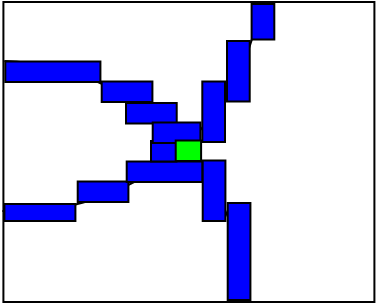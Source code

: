 <?xml version="1.0" encoding="UTF-8"?>
<dia:diagram xmlns:dia="http://www.lysator.liu.se/~alla/dia/">
  <dia:layer name="Background" visible="true" active="true">
    <dia:object type="Misc - Grid" version="0" id="O0">
      <dia:attribute name="obj_pos">
        <dia:point val="12.2,6.35"/>
      </dia:attribute>
      <dia:attribute name="obj_bb">
        <dia:rectangle val="12.15,6.3;30.8,21.4"/>
      </dia:attribute>
      <dia:attribute name="meta">
        <dia:composite type="dict"/>
      </dia:attribute>
      <dia:attribute name="elem_corner">
        <dia:point val="12.2,6.35"/>
      </dia:attribute>
      <dia:attribute name="elem_width">
        <dia:real val="18.55"/>
      </dia:attribute>
      <dia:attribute name="elem_height">
        <dia:real val="15"/>
      </dia:attribute>
      <dia:attribute name="line_width">
        <dia:real val="0.1"/>
      </dia:attribute>
      <dia:attribute name="line_colour">
        <dia:color val="#000000"/>
      </dia:attribute>
      <dia:attribute name="fill_colour">
        <dia:color val="#ffffff"/>
      </dia:attribute>
      <dia:attribute name="show_background">
        <dia:boolean val="true"/>
      </dia:attribute>
      <dia:attribute name="grid_rows">
        <dia:int val="15"/>
      </dia:attribute>
      <dia:attribute name="grid_cols">
        <dia:int val="15"/>
      </dia:attribute>
      <dia:attribute name="gridline_colour">
        <dia:color val="#7f7f7f"/>
      </dia:attribute>
      <dia:attribute name="gridline_width">
        <dia:real val="0.1"/>
      </dia:attribute>
    </dia:object>
    <dia:object type="Standard - Arc" version="0" id="O1">
      <dia:attribute name="obj_pos">
        <dia:point val="12.15,16.8"/>
      </dia:attribute>
      <dia:attribute name="obj_bb">
        <dia:rectangle val="12.08,6.33;25.12,16.873"/>
      </dia:attribute>
      <dia:attribute name="conn_endpoints">
        <dia:point val="12.15,16.8"/>
        <dia:point val="25.05,6.4"/>
      </dia:attribute>
      <dia:attribute name="curve_distance">
        <dia:real val="3.213"/>
      </dia:attribute>
      <dia:attribute name="line_width">
        <dia:real val="0.1"/>
      </dia:attribute>
    </dia:object>
    <dia:object type="Standard - Arc" version="0" id="O2">
      <dia:attribute name="obj_pos">
        <dia:point val="12.25,9.3"/>
      </dia:attribute>
      <dia:attribute name="obj_bb">
        <dia:rectangle val="12.179,9.229;24.371,21.271"/>
      </dia:attribute>
      <dia:attribute name="conn_endpoints">
        <dia:point val="12.25,9.3"/>
        <dia:point val="24.3,21.2"/>
      </dia:attribute>
      <dia:attribute name="curve_distance">
        <dia:real val="-3.339"/>
      </dia:attribute>
      <dia:attribute name="line_width">
        <dia:real val="0.1"/>
      </dia:attribute>
    </dia:object>
    <dia:object type="Standard - Box" version="0" id="O3">
      <dia:attribute name="obj_pos">
        <dia:point val="12.25,16.45"/>
      </dia:attribute>
      <dia:attribute name="obj_bb">
        <dia:rectangle val="12.2,16.4;15.85,17.35"/>
      </dia:attribute>
      <dia:attribute name="elem_corner">
        <dia:point val="12.25,16.45"/>
      </dia:attribute>
      <dia:attribute name="elem_width">
        <dia:real val="3.55"/>
      </dia:attribute>
      <dia:attribute name="elem_height">
        <dia:real val="0.85"/>
      </dia:attribute>
      <dia:attribute name="border_width">
        <dia:real val="0.1"/>
      </dia:attribute>
      <dia:attribute name="inner_color">
        <dia:color val="#0000ff"/>
      </dia:attribute>
      <dia:attribute name="show_background">
        <dia:boolean val="true"/>
      </dia:attribute>
    </dia:object>
    <dia:object type="Standard - Box" version="0" id="O4">
      <dia:attribute name="obj_pos">
        <dia:point val="15.915,15.325"/>
      </dia:attribute>
      <dia:attribute name="obj_bb">
        <dia:rectangle val="15.865,15.275;18.5,16.4"/>
      </dia:attribute>
      <dia:attribute name="elem_corner">
        <dia:point val="15.915,15.325"/>
      </dia:attribute>
      <dia:attribute name="elem_width">
        <dia:real val="2.535"/>
      </dia:attribute>
      <dia:attribute name="elem_height">
        <dia:real val="1.025"/>
      </dia:attribute>
      <dia:attribute name="border_width">
        <dia:real val="0.1"/>
      </dia:attribute>
      <dia:attribute name="inner_color">
        <dia:color val="#0000ff"/>
      </dia:attribute>
      <dia:attribute name="show_background">
        <dia:boolean val="true"/>
      </dia:attribute>
    </dia:object>
    <dia:object type="Standard - Box" version="0" id="O5">
      <dia:attribute name="obj_pos">
        <dia:point val="18.365,14.325"/>
      </dia:attribute>
      <dia:attribute name="obj_bb">
        <dia:rectangle val="18.315,14.275;22.2,15.4"/>
      </dia:attribute>
      <dia:attribute name="elem_corner">
        <dia:point val="18.365,14.325"/>
      </dia:attribute>
      <dia:attribute name="elem_width">
        <dia:real val="3.785"/>
      </dia:attribute>
      <dia:attribute name="elem_height">
        <dia:real val="1.025"/>
      </dia:attribute>
      <dia:attribute name="border_width">
        <dia:real val="0.1"/>
      </dia:attribute>
      <dia:attribute name="inner_color">
        <dia:color val="#0000ff"/>
      </dia:attribute>
      <dia:attribute name="show_background">
        <dia:boolean val="true"/>
      </dia:attribute>
    </dia:object>
    <dia:object type="Standard - Box" version="0" id="O6">
      <dia:attribute name="obj_pos">
        <dia:point val="19.58,13.3"/>
      </dia:attribute>
      <dia:attribute name="obj_bb">
        <dia:rectangle val="19.53,13.25;20.9,14.375"/>
      </dia:attribute>
      <dia:attribute name="elem_corner">
        <dia:point val="19.58,13.3"/>
      </dia:attribute>
      <dia:attribute name="elem_width">
        <dia:real val="1.27"/>
      </dia:attribute>
      <dia:attribute name="elem_height">
        <dia:real val="1.025"/>
      </dia:attribute>
      <dia:attribute name="border_width">
        <dia:real val="0.1"/>
      </dia:attribute>
      <dia:attribute name="inner_color">
        <dia:color val="#0000ff"/>
      </dia:attribute>
      <dia:attribute name="show_background">
        <dia:boolean val="true"/>
      </dia:attribute>
    </dia:object>
    <dia:object type="Standard - Box" version="0" id="O7">
      <dia:attribute name="obj_pos">
        <dia:point val="12.295,9.325"/>
      </dia:attribute>
      <dia:attribute name="obj_bb">
        <dia:rectangle val="12.245,9.275;17.1,10.4"/>
      </dia:attribute>
      <dia:attribute name="elem_corner">
        <dia:point val="12.295,9.325"/>
      </dia:attribute>
      <dia:attribute name="elem_width">
        <dia:real val="4.755"/>
      </dia:attribute>
      <dia:attribute name="elem_height">
        <dia:real val="1.025"/>
      </dia:attribute>
      <dia:attribute name="border_width">
        <dia:real val="0.1"/>
      </dia:attribute>
      <dia:attribute name="inner_color">
        <dia:color val="#0000ff"/>
      </dia:attribute>
      <dia:attribute name="show_background">
        <dia:boolean val="true"/>
      </dia:attribute>
    </dia:object>
    <dia:object type="Standard - Box" version="0" id="O8">
      <dia:attribute name="obj_pos">
        <dia:point val="17.115,10.325"/>
      </dia:attribute>
      <dia:attribute name="obj_bb">
        <dia:rectangle val="17.065,10.275;19.7,11.4"/>
      </dia:attribute>
      <dia:attribute name="elem_corner">
        <dia:point val="17.115,10.325"/>
      </dia:attribute>
      <dia:attribute name="elem_width">
        <dia:real val="2.535"/>
      </dia:attribute>
      <dia:attribute name="elem_height">
        <dia:real val="1.025"/>
      </dia:attribute>
      <dia:attribute name="border_width">
        <dia:real val="0.1"/>
      </dia:attribute>
      <dia:attribute name="inner_color">
        <dia:color val="#0000ff"/>
      </dia:attribute>
      <dia:attribute name="show_background">
        <dia:boolean val="true"/>
      </dia:attribute>
    </dia:object>
    <dia:object type="Standard - Box" version="0" id="O9">
      <dia:attribute name="obj_pos">
        <dia:point val="18.33,11.4"/>
      </dia:attribute>
      <dia:attribute name="obj_bb">
        <dia:rectangle val="18.28,11.35;20.915,12.475"/>
      </dia:attribute>
      <dia:attribute name="elem_corner">
        <dia:point val="18.33,11.4"/>
      </dia:attribute>
      <dia:attribute name="elem_width">
        <dia:real val="2.535"/>
      </dia:attribute>
      <dia:attribute name="elem_height">
        <dia:real val="1.025"/>
      </dia:attribute>
      <dia:attribute name="border_width">
        <dia:real val="0.1"/>
      </dia:attribute>
      <dia:attribute name="inner_color">
        <dia:color val="#0000ff"/>
      </dia:attribute>
      <dia:attribute name="show_background">
        <dia:boolean val="true"/>
      </dia:attribute>
    </dia:object>
    <dia:object type="Standard - Box" version="0" id="O10">
      <dia:attribute name="obj_pos">
        <dia:point val="19.665,12.375"/>
      </dia:attribute>
      <dia:attribute name="obj_bb">
        <dia:rectangle val="19.615,12.325;22.1,13.45"/>
      </dia:attribute>
      <dia:attribute name="elem_corner">
        <dia:point val="19.665,12.375"/>
      </dia:attribute>
      <dia:attribute name="elem_width">
        <dia:real val="2.385"/>
      </dia:attribute>
      <dia:attribute name="elem_height">
        <dia:real val="1.025"/>
      </dia:attribute>
      <dia:attribute name="border_width">
        <dia:real val="0.1"/>
      </dia:attribute>
      <dia:attribute name="inner_color">
        <dia:color val="#0000ff"/>
      </dia:attribute>
      <dia:attribute name="show_background">
        <dia:boolean val="true"/>
      </dia:attribute>
    </dia:object>
    <dia:object type="Standard - Box" version="0" id="O11">
      <dia:attribute name="obj_pos">
        <dia:point val="22.165,14.275"/>
      </dia:attribute>
      <dia:attribute name="obj_bb">
        <dia:rectangle val="22.115,14.225;23.35,17.35"/>
      </dia:attribute>
      <dia:attribute name="elem_corner">
        <dia:point val="22.165,14.275"/>
      </dia:attribute>
      <dia:attribute name="elem_width">
        <dia:real val="1.135"/>
      </dia:attribute>
      <dia:attribute name="elem_height">
        <dia:real val="3.025"/>
      </dia:attribute>
      <dia:attribute name="border_width">
        <dia:real val="0.1"/>
      </dia:attribute>
      <dia:attribute name="inner_color">
        <dia:color val="#0000ff"/>
      </dia:attribute>
      <dia:attribute name="show_background">
        <dia:boolean val="true"/>
      </dia:attribute>
    </dia:object>
    <dia:object type="Standard - Box" version="0" id="O12">
      <dia:attribute name="obj_pos">
        <dia:point val="23.415,16.4"/>
      </dia:attribute>
      <dia:attribute name="obj_bb">
        <dia:rectangle val="23.365,16.35;24.6,21.3"/>
      </dia:attribute>
      <dia:attribute name="elem_corner">
        <dia:point val="23.415,16.4"/>
      </dia:attribute>
      <dia:attribute name="elem_width">
        <dia:real val="1.135"/>
      </dia:attribute>
      <dia:attribute name="elem_height">
        <dia:real val="4.85"/>
      </dia:attribute>
      <dia:attribute name="border_width">
        <dia:real val="0.1"/>
      </dia:attribute>
      <dia:attribute name="inner_color">
        <dia:color val="#0000ff"/>
      </dia:attribute>
      <dia:attribute name="show_background">
        <dia:boolean val="true"/>
      </dia:attribute>
    </dia:object>
    <dia:object type="Standard - Box" version="0" id="O13">
      <dia:attribute name="obj_pos">
        <dia:point val="23.38,8.3"/>
      </dia:attribute>
      <dia:attribute name="obj_bb">
        <dia:rectangle val="23.33,8.25;24.565,11.375"/>
      </dia:attribute>
      <dia:attribute name="elem_corner">
        <dia:point val="23.38,8.3"/>
      </dia:attribute>
      <dia:attribute name="elem_width">
        <dia:real val="1.135"/>
      </dia:attribute>
      <dia:attribute name="elem_height">
        <dia:real val="3.025"/>
      </dia:attribute>
      <dia:attribute name="border_width">
        <dia:real val="0.1"/>
      </dia:attribute>
      <dia:attribute name="inner_color">
        <dia:color val="#0000ff"/>
      </dia:attribute>
      <dia:attribute name="show_background">
        <dia:boolean val="true"/>
      </dia:attribute>
    </dia:object>
    <dia:object type="Standard - Box" version="0" id="O14">
      <dia:attribute name="obj_pos">
        <dia:point val="22.145,10.325"/>
      </dia:attribute>
      <dia:attribute name="obj_bb">
        <dia:rectangle val="22.095,10.275;23.33,13.4"/>
      </dia:attribute>
      <dia:attribute name="elem_corner">
        <dia:point val="22.145,10.325"/>
      </dia:attribute>
      <dia:attribute name="elem_width">
        <dia:real val="1.135"/>
      </dia:attribute>
      <dia:attribute name="elem_height">
        <dia:real val="3.025"/>
      </dia:attribute>
      <dia:attribute name="border_width">
        <dia:real val="0.1"/>
      </dia:attribute>
      <dia:attribute name="inner_color">
        <dia:color val="#0000ff"/>
      </dia:attribute>
      <dia:attribute name="show_background">
        <dia:boolean val="true"/>
      </dia:attribute>
    </dia:object>
    <dia:object type="Standard - Box" version="0" id="O15">
      <dia:attribute name="obj_pos">
        <dia:point val="24.61,6.45"/>
      </dia:attribute>
      <dia:attribute name="obj_bb">
        <dia:rectangle val="24.56,6.4;25.795,8.275"/>
      </dia:attribute>
      <dia:attribute name="elem_corner">
        <dia:point val="24.61,6.45"/>
      </dia:attribute>
      <dia:attribute name="elem_width">
        <dia:real val="1.135"/>
      </dia:attribute>
      <dia:attribute name="elem_height">
        <dia:real val="1.775"/>
      </dia:attribute>
      <dia:attribute name="border_width">
        <dia:real val="0.1"/>
      </dia:attribute>
      <dia:attribute name="inner_color">
        <dia:color val="#0000ff"/>
      </dia:attribute>
      <dia:attribute name="show_background">
        <dia:boolean val="true"/>
      </dia:attribute>
    </dia:object>
    <dia:object type="Standard - Box" version="0" id="O16">
      <dia:attribute name="obj_pos">
        <dia:point val="20.815,13.275"/>
      </dia:attribute>
      <dia:attribute name="obj_bb">
        <dia:rectangle val="20.765,13.225;22.135,14.35"/>
      </dia:attribute>
      <dia:attribute name="elem_corner">
        <dia:point val="20.815,13.275"/>
      </dia:attribute>
      <dia:attribute name="elem_width">
        <dia:real val="1.27"/>
      </dia:attribute>
      <dia:attribute name="elem_height">
        <dia:real val="1.025"/>
      </dia:attribute>
      <dia:attribute name="border_width">
        <dia:real val="0.1"/>
      </dia:attribute>
      <dia:attribute name="inner_color">
        <dia:color val="#00ff00"/>
      </dia:attribute>
      <dia:attribute name="show_background">
        <dia:boolean val="true"/>
      </dia:attribute>
    </dia:object>
  </dia:layer>
</dia:diagram>
